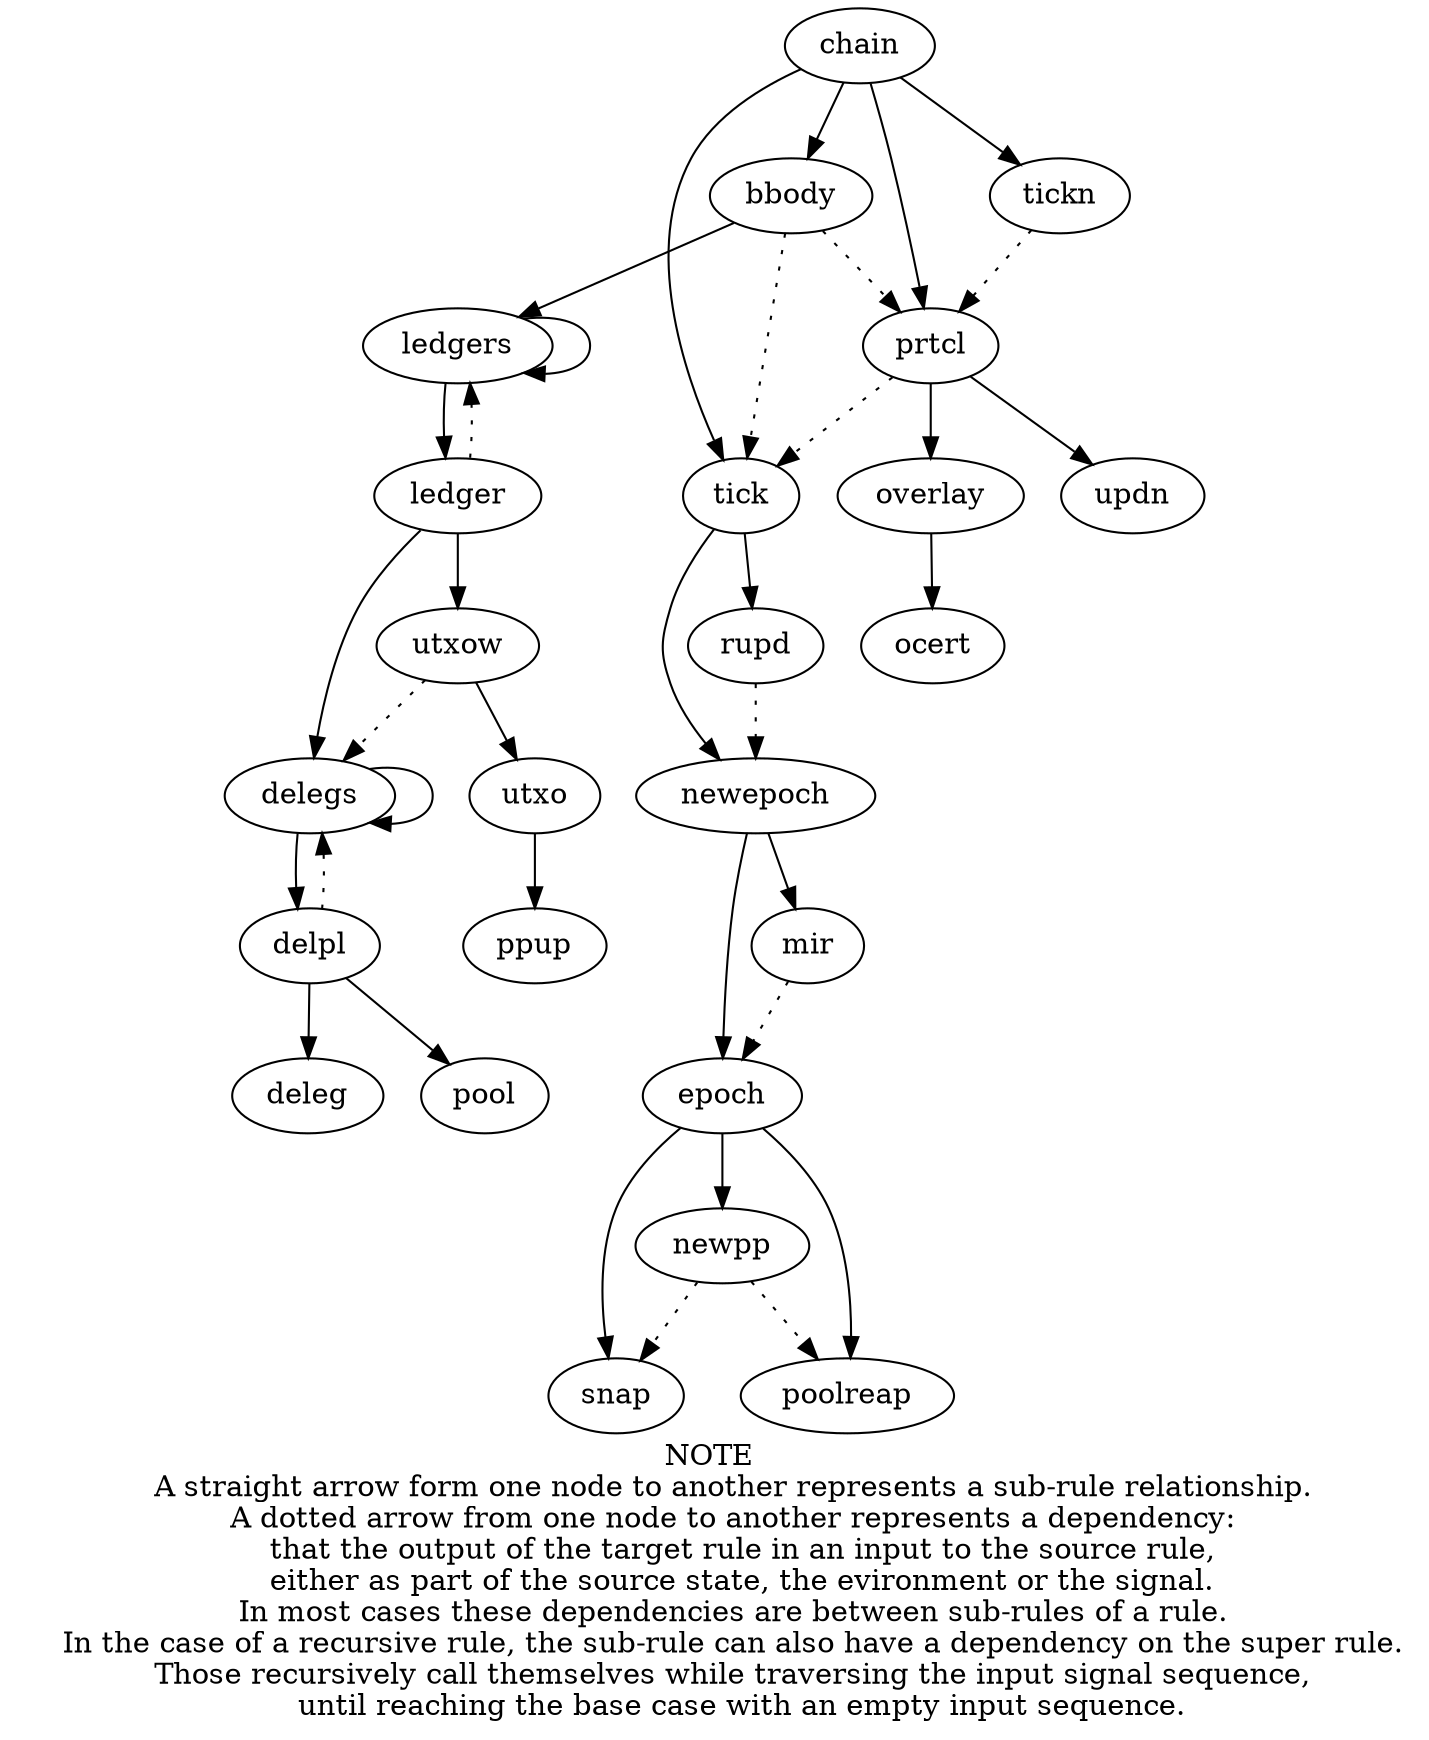 digraph shelley_transitions {
    label="NOTE 
    A straight arrow form one node to another represents a sub-rule relationship.
    A dotted arrow from one node to another represents a dependency:
      that the output of the target rule in an input to the source rule,
      either as part of the source state, the evironment or the signal.
    In most cases these dependencies are between sub-rules of a rule.
    In the case of a recursive rule, the sub-rule can also have a dependency on the super rule.
    Those recursively call themselves while traversing the input signal sequence,
      until reaching the base case with an empty input sequence.";
    
    chain -> tick;
    chain -> bbody;
    chain -> prtcl;
    chain -> tickn;

    bbody -> ledgers;
    bbody -> tick[style=dotted];
    bbody -> prtcl[style=dotted];

    tickn -> prtcl[style=dotted];

    prtcl -> tick[style=dotted];
    prtcl -> overlay;
    prtcl -> updn;

    tick -> rupd;
    tick -> newepoch;

    overlay -> ocert;

    rupd -> newepoch[style=dotted];

    newepoch -> mir;
    newepoch -> epoch;

    mir -> epoch[style=dotted];

    epoch -> snap;
    epoch -> newpp;
    epoch -> poolreap;

    newpp -> snap[style=dotted];
    newpp -> poolreap[style=dotted];

    ledgers -> ledgers;
    ledgers -> ledger;

    ledger -> ledgers[style=dotted];
    ledger -> utxow;
    ledger -> delegs;

    utxow -> utxo;
    utxow -> delegs[style=dotted];

    utxo -> ppup;

    delegs -> delegs;
    delegs -> delpl;

    delpl -> delegs[style=dotted];
    delpl -> deleg;
    delpl -> pool;
}

